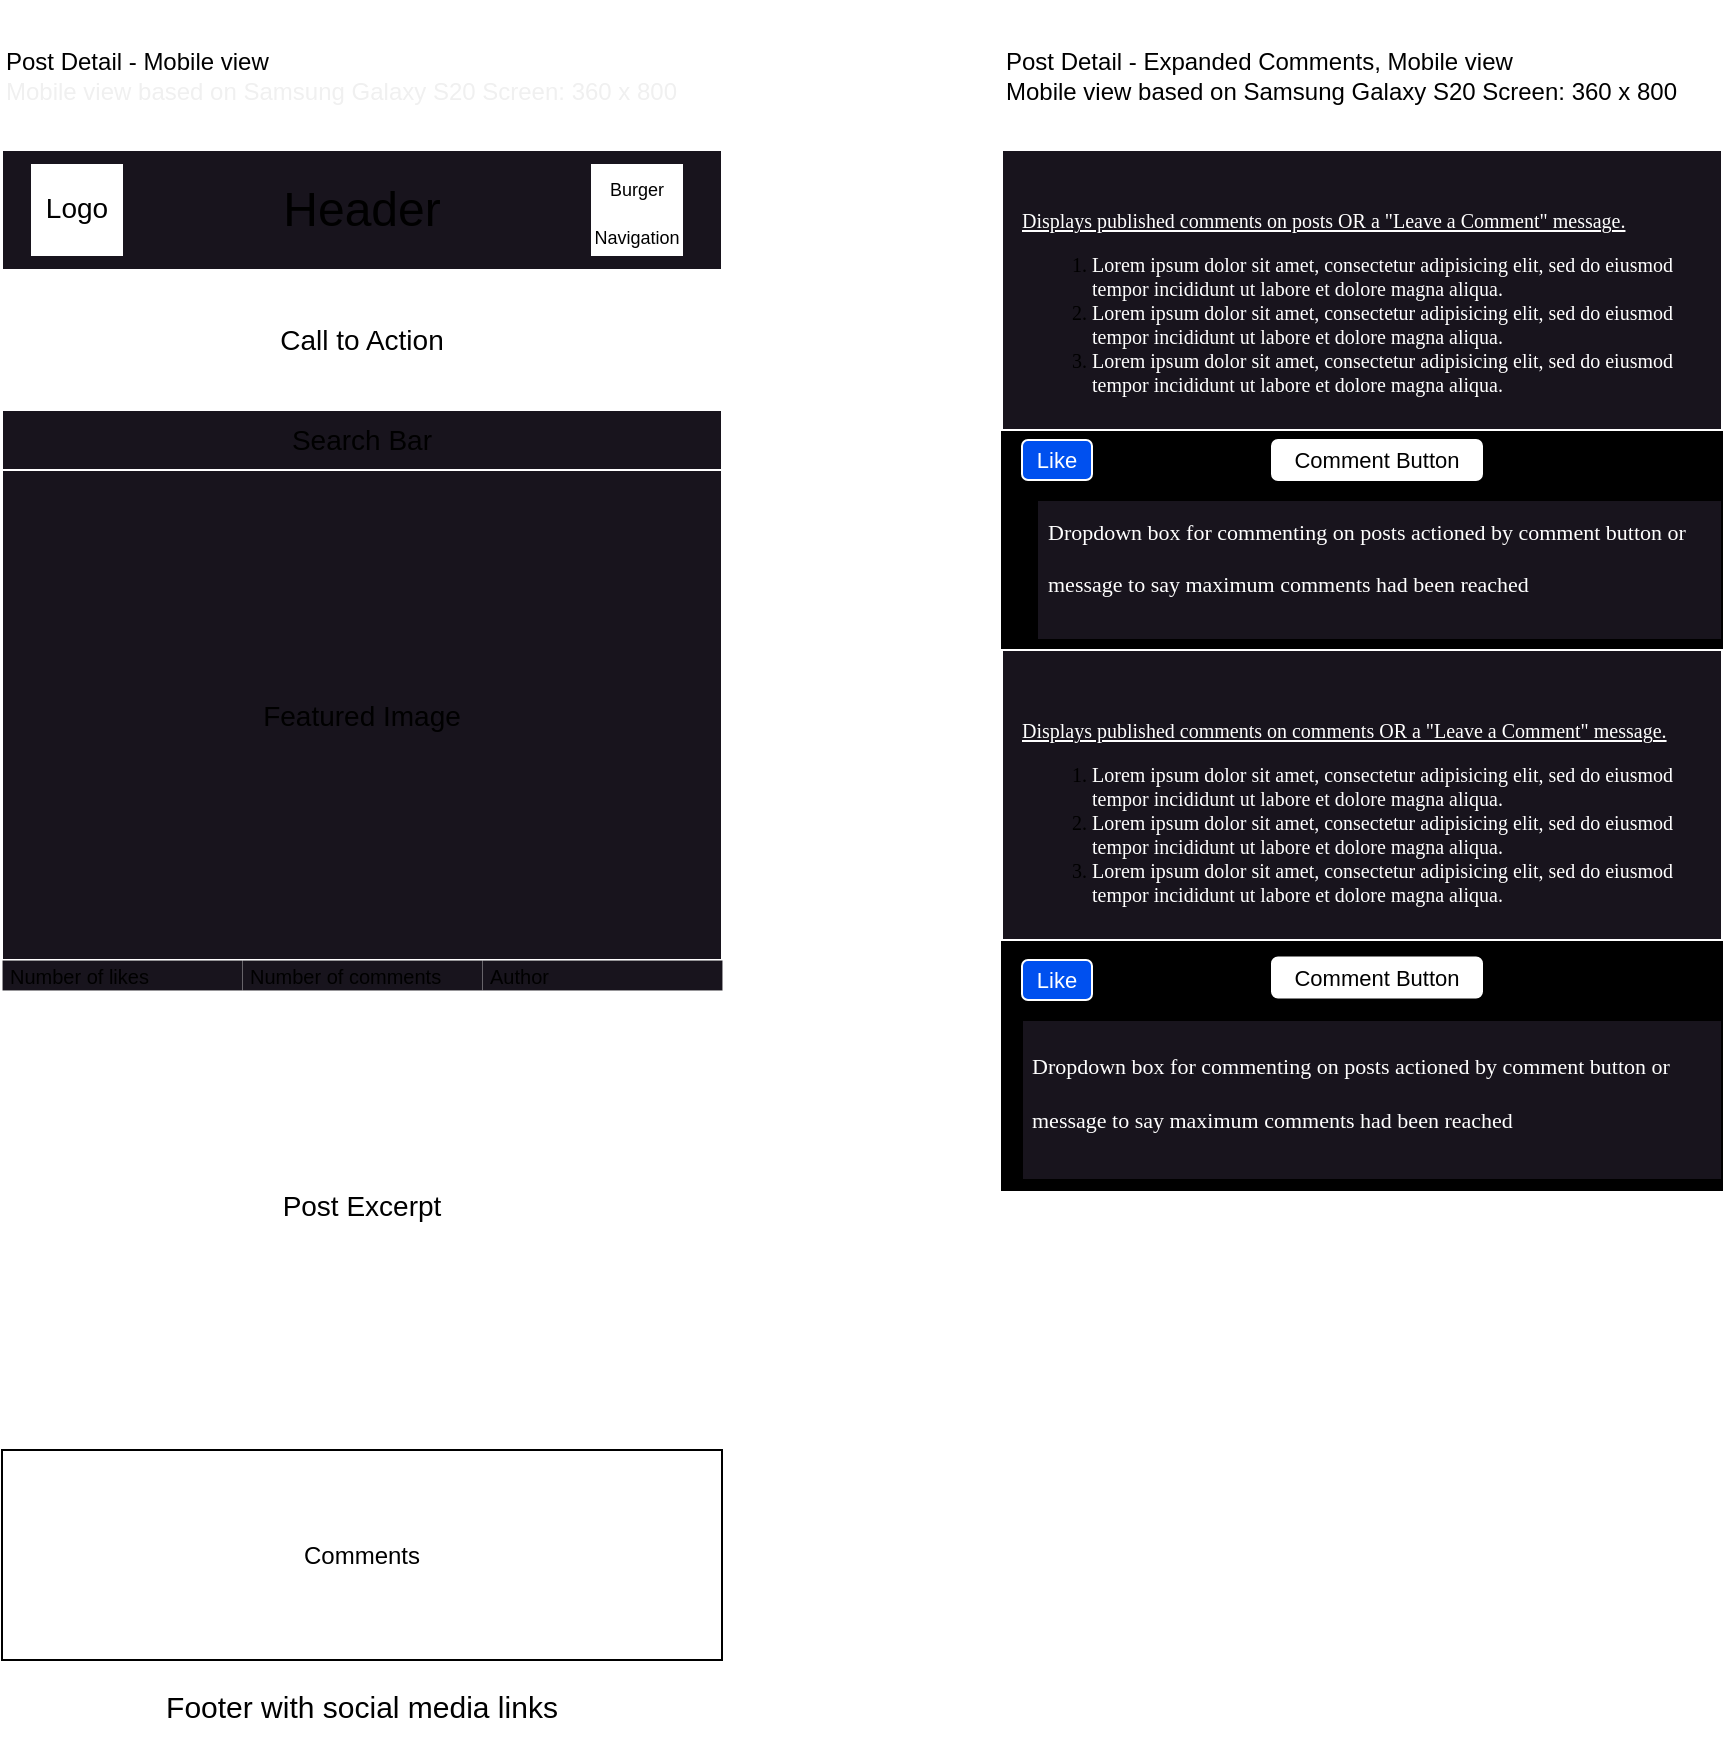 <mxfile>
    <diagram id="5pHp6l1Uz-cJNWnu8SsC" name="Page-1">
        <mxGraphModel dx="1971" dy="588" grid="1" gridSize="5" guides="1" tooltips="1" connect="1" arrows="1" fold="1" page="1" pageScale="1" pageWidth="1169" pageHeight="827" math="0" shadow="0">
            <root>
                <mxCell id="0"/>
                <mxCell id="1" parent="0"/>
                <mxCell id="16" value="" style="rounded=0;whiteSpace=wrap;html=1;verticalAlign=bottom;movable=1;resizable=1;rotatable=1;deletable=1;editable=1;connectable=1;fillColor=#000000;strokeColor=#FFFFFF;" parent="1" vertex="1">
                    <mxGeometry x="-1100" y="80" width="360" height="800" as="geometry"/>
                </mxCell>
                <mxCell id="17" value="Call to Action" style="rounded=0;whiteSpace=wrap;html=1;fontSize=14;movable=1;resizable=1;rotatable=1;deletable=1;editable=1;connectable=1;strokeColor=#FFFFFF;" parent="1" vertex="1">
                    <mxGeometry x="-1100" y="140" width="360" height="70" as="geometry"/>
                </mxCell>
                <mxCell id="18" value="&lt;font style=&quot;font-size: 15px;&quot;&gt;Footer with social media links&lt;/font&gt;" style="rounded=0;whiteSpace=wrap;html=1;fontSize=15;movable=1;resizable=1;rotatable=1;deletable=1;editable=1;connectable=1;strokeColor=#FFFFFF;" parent="1" vertex="1">
                    <mxGeometry x="-1100" y="835" width="360" height="45" as="geometry"/>
                </mxCell>
                <mxCell id="19" value="Header" style="rounded=0;whiteSpace=wrap;html=1;fontSize=24;fillColor=#18141D;movable=1;resizable=1;rotatable=1;deletable=1;editable=1;connectable=1;strokeColor=#FFFFFF;flipV=1;" parent="1" vertex="1">
                    <mxGeometry x="-1100" y="80" width="360" height="60" as="geometry"/>
                </mxCell>
                <mxCell id="20" value="&lt;font style=&quot;font-size: 9px;&quot;&gt;Burger Navigation&lt;/font&gt;" style="whiteSpace=wrap;html=1;aspect=fixed;fontSize=20;verticalAlign=bottom;gradientColor=none;fillColor=default;strokeWidth=1;horizontal=1;labelPosition=center;verticalLabelPosition=middle;align=center;movable=1;resizable=1;rotatable=1;deletable=1;editable=1;connectable=1;fontFamily=Helvetica;strokeColor=#FFFFFF;spacing=1;flipV=1;" parent="1" vertex="1">
                    <mxGeometry x="-805" y="87.5" width="45" height="45" as="geometry"/>
                </mxCell>
                <mxCell id="21" value="&lt;font style=&quot;font-size: 14px;&quot;&gt;Logo&lt;/font&gt;" style="whiteSpace=wrap;html=1;aspect=fixed;fontSize=24;verticalAlign=bottom;gradientColor=none;fillColor=default;strokeWidth=1;horizontal=1;labelPosition=center;verticalLabelPosition=middle;align=center;movable=1;resizable=1;rotatable=1;deletable=1;editable=1;connectable=1;strokeColor=#FFFFFF;spacing=12;flipV=1;" parent="1" vertex="1">
                    <mxGeometry x="-1085" y="87.5" width="45" height="45" as="geometry"/>
                </mxCell>
                <mxCell id="22" value="&lt;font style=&quot;font-size: 14px;&quot;&gt;Post Excerpt&lt;/font&gt;" style="rounded=0;whiteSpace=wrap;html=1;strokeColor=#FFFFFF;fontFamily=Helvetica;fontSize=11;fontColor=default;fillColor=default;movable=1;resizable=1;rotatable=1;deletable=1;editable=1;connectable=1;" parent="1" vertex="1">
                    <mxGeometry x="-1100" y="485" width="360" height="245" as="geometry"/>
                </mxCell>
                <mxCell id="25" value="&lt;font style=&quot;font-size: 14px;&quot;&gt;Featured Image&lt;/font&gt;" style="rounded=0;whiteSpace=wrap;html=1;fillColor=#18141D;strokeColor=#FFFFFF;movable=1;resizable=1;rotatable=1;deletable=1;editable=1;connectable=1;" parent="1" vertex="1">
                    <mxGeometry x="-1100" y="240" width="360" height="245" as="geometry"/>
                </mxCell>
                <mxCell id="26" value="Author" style="rounded=0;whiteSpace=wrap;html=1;strokeColor=#FFFFFF;strokeWidth=0;fontSize=10;fillColor=#18141D;align=left;spacingLeft=2;verticalAlign=middle;movable=1;resizable=1;rotatable=1;deletable=1;editable=1;connectable=1;" parent="1" vertex="1">
                    <mxGeometry x="-860" y="485" width="120" height="15" as="geometry"/>
                </mxCell>
                <mxCell id="27" value="Number of likes" style="rounded=0;whiteSpace=wrap;html=1;strokeColor=#FFFFFF;strokeWidth=0;fontSize=10;fillColor=#18141D;align=left;spacingLeft=2;verticalAlign=middle;movable=1;resizable=1;rotatable=1;deletable=1;editable=1;connectable=1;" parent="1" vertex="1">
                    <mxGeometry x="-1100" y="485" width="120" height="15" as="geometry"/>
                </mxCell>
                <mxCell id="28" value="Number of comments" style="rounded=0;whiteSpace=wrap;html=1;strokeColor=#FFFFFF;strokeWidth=0;fontSize=10;fillColor=#18141D;align=left;spacingLeft=2;verticalAlign=middle;movable=1;resizable=1;rotatable=1;deletable=1;editable=1;connectable=1;" parent="1" vertex="1">
                    <mxGeometry x="-980" y="485" width="120" height="15" as="geometry"/>
                </mxCell>
                <mxCell id="29" value="&lt;font style=&quot;font-size: 14px;&quot;&gt;Search Bar&lt;/font&gt;" style="rounded=0;whiteSpace=wrap;html=1;strokeColor=#FFFFFF;fontSize=9;fillColor=#18141D;movable=1;resizable=1;rotatable=1;deletable=1;editable=1;connectable=1;" parent="1" vertex="1">
                    <mxGeometry x="-1100" y="210" width="360" height="30" as="geometry"/>
                </mxCell>
                <mxCell id="32" value="Comments" style="rounded=0;whiteSpace=wrap;html=1;movable=1;resizable=1;rotatable=1;deletable=1;editable=1;connectable=1;" parent="1" vertex="1">
                    <mxGeometry x="-1100" y="730" width="360" height="105" as="geometry"/>
                </mxCell>
                <mxCell id="34" value="" style="rounded=0;whiteSpace=wrap;html=1;fillColor=#000000;fontSize=15;movable=1;resizable=1;rotatable=1;deletable=1;editable=1;connectable=1;strokeWidth=1;" parent="1" vertex="1">
                    <mxGeometry x="-600" y="80" width="360" height="520" as="geometry"/>
                </mxCell>
                <mxCell id="50" value="&lt;div style=&quot;font-size: 10px;&quot;&gt;&lt;font color=&quot;#ffffff&quot; style=&quot;font-size: 10px;&quot;&gt;&amp;nbsp; &lt;u style=&quot;&quot;&gt;Displays published comments on posts OR a &quot;Leave a Comment&quot; message.&lt;/u&gt;&lt;/font&gt;&lt;/div&gt;&lt;p style=&quot;font-size: 10px;&quot;&gt;&lt;/p&gt;&lt;ol style=&quot;font-size: 10px;&quot;&gt;&lt;li style=&quot;&quot;&gt;&lt;font color=&quot;#ffffff&quot; style=&quot;font-size: 10px;&quot;&gt;Lorem ipsum dolor sit amet, consectetur adipisicing elit, sed do eiusmod tempor incididunt ut labore et dolore magna aliqua.&lt;/font&gt;&lt;/li&gt;&lt;li style=&quot;&quot;&gt;&lt;font style=&quot;font-size: 10px;&quot; color=&quot;#ffffff&quot;&gt;Lorem ipsum dolor sit amet, consectetur adipisicing elit, sed do eiusmod tempor incididunt ut labore et dolore magna aliqua.&lt;/font&gt;&lt;/li&gt;&lt;li style=&quot;&quot;&gt;&lt;font style=&quot;font-size: 10px;&quot; color=&quot;#ffffff&quot;&gt;Lorem ipsum dolor sit amet, consectetur adipisicing elit, sed do eiusmod tempor incididunt ut labore et dolore magna aliqua.&lt;/font&gt;&lt;/li&gt;&lt;/ol&gt;&lt;p style=&quot;font-size: 11px;&quot;&gt;&lt;/p&gt;" style="text;html=1;strokeColor=#FFFFFF;fillColor=#18141D;spacing=5;spacingTop=-20;whiteSpace=wrap;overflow=hidden;rounded=0;strokeWidth=1;fontSize=11;verticalAlign=bottom;fontFamily=Comic Sans MS;movable=1;resizable=1;rotatable=1;deletable=1;editable=1;connectable=1;" parent="1" vertex="1">
                    <mxGeometry x="-600" y="80" width="360" height="140" as="geometry"/>
                </mxCell>
                <mxCell id="51" value="&lt;font style=&quot;font-size: 11px;&quot;&gt;Like&lt;/font&gt;" style="rounded=1;whiteSpace=wrap;html=1;strokeColor=#FFFFFF;strokeWidth=1;fontSize=11;fillColor=#0050ef;fontColor=#ffffff;verticalAlign=middle;movable=1;resizable=1;rotatable=1;deletable=1;editable=1;connectable=1;" parent="1" vertex="1">
                    <mxGeometry x="-590" y="225" width="35" height="20" as="geometry"/>
                </mxCell>
                <mxCell id="52" value="&lt;font style=&quot;font-size: 9px;&quot;&gt;Likes Count&lt;/font&gt;" style="text;html=1;strokeColor=none;fillColor=none;align=center;verticalAlign=middle;whiteSpace=wrap;rounded=0;strokeWidth=1;fontSize=15;movable=1;resizable=1;rotatable=1;deletable=1;editable=1;connectable=1;" parent="1" vertex="1">
                    <mxGeometry x="-540" y="225" width="55" height="22.5" as="geometry"/>
                </mxCell>
                <mxCell id="53" value="Comment Button" style="rounded=1;whiteSpace=wrap;html=1;strokeColor=#FFFFFF;strokeWidth=1;fontSize=11;movable=1;resizable=1;rotatable=1;deletable=1;editable=1;connectable=1;" parent="1" vertex="1">
                    <mxGeometry x="-465" y="225" width="105" height="20" as="geometry"/>
                </mxCell>
                <mxCell id="56" value="&lt;div style=&quot;font-size: 10px;&quot;&gt;&lt;font color=&quot;#ffffff&quot; style=&quot;font-size: 10px;&quot;&gt;&amp;nbsp; &lt;u style=&quot;&quot;&gt;Displays published comments on comments OR a &quot;Leave a Comment&quot; message.&lt;/u&gt;&lt;/font&gt;&lt;/div&gt;&lt;p style=&quot;font-size: 10px;&quot;&gt;&lt;/p&gt;&lt;ol style=&quot;font-size: 10px;&quot;&gt;&lt;li style=&quot;&quot;&gt;&lt;font color=&quot;#ffffff&quot; style=&quot;font-size: 10px;&quot;&gt;Lorem ipsum dolor sit amet, consectetur adipisicing elit, sed do eiusmod tempor incididunt ut labore et dolore magna aliqua.&lt;/font&gt;&lt;/li&gt;&lt;li style=&quot;&quot;&gt;&lt;font style=&quot;font-size: 10px;&quot; color=&quot;#ffffff&quot;&gt;Lorem ipsum dolor sit amet, consectetur adipisicing elit, sed do eiusmod tempor incididunt ut labore et dolore magna aliqua.&lt;/font&gt;&lt;/li&gt;&lt;li style=&quot;&quot;&gt;&lt;font style=&quot;font-size: 10px;&quot; color=&quot;#ffffff&quot;&gt;Lorem ipsum dolor sit amet, consectetur adipisicing elit, sed do eiusmod tempor incididunt ut labore et dolore magna aliqua.&lt;/font&gt;&lt;/li&gt;&lt;/ol&gt;&lt;p style=&quot;font-size: 11px;&quot;&gt;&lt;/p&gt;" style="text;html=1;strokeColor=#FFFFFF;fillColor=#18141D;spacing=5;spacingTop=-20;whiteSpace=wrap;overflow=hidden;rounded=0;strokeWidth=1;fontSize=11;verticalAlign=bottom;fontFamily=Comic Sans MS;movable=1;resizable=1;rotatable=1;deletable=1;editable=1;connectable=1;" parent="1" vertex="1">
                    <mxGeometry x="-600" y="330" width="360" height="145" as="geometry"/>
                </mxCell>
                <mxCell id="57" value="&lt;h1&gt;&lt;span style=&quot;color: rgb(255, 255, 255); font-family: &amp;quot;Comic Sans MS&amp;quot;; font-size: 11px; font-weight: 400;&quot;&gt;Dropdown box for commenting on posts actioned by comment button or message to say maximum comments had been reached&lt;/span&gt;&lt;br&gt;&lt;/h1&gt;" style="text;html=1;strokeColor=default;fillColor=#18141D;spacing=5;spacingTop=-20;whiteSpace=wrap;overflow=hidden;rounded=0;fontSize=11;verticalAlign=bottom;strokeWidth=1;movable=1;resizable=1;rotatable=1;deletable=1;editable=1;connectable=1;" parent="1" vertex="1">
                    <mxGeometry x="-582.5" y="255" width="342.5" height="70" as="geometry"/>
                </mxCell>
                <mxCell id="58" value="&lt;font style=&quot;font-size: 11px;&quot;&gt;Like&lt;/font&gt;" style="rounded=1;whiteSpace=wrap;html=1;strokeColor=#FFFFFF;strokeWidth=1;fontSize=11;fillColor=#0050ef;fontColor=#ffffff;verticalAlign=middle;movable=1;resizable=1;rotatable=1;deletable=1;editable=1;connectable=1;" parent="1" vertex="1">
                    <mxGeometry x="-590" y="485" width="35" height="20" as="geometry"/>
                </mxCell>
                <mxCell id="59" value="&lt;font style=&quot;font-size: 9px;&quot;&gt;Likes Count&lt;/font&gt;" style="text;html=1;strokeColor=none;fillColor=none;align=center;verticalAlign=middle;whiteSpace=wrap;rounded=0;strokeWidth=1;fontSize=15;movable=1;resizable=1;rotatable=1;deletable=1;editable=1;connectable=1;" parent="1" vertex="1">
                    <mxGeometry x="-544.5" y="483.75" width="65" height="22.5" as="geometry"/>
                </mxCell>
                <mxCell id="60" value="Comment Button" style="rounded=1;whiteSpace=wrap;html=1;strokeColor=#FFFFFF;strokeWidth=1;fontSize=11;movable=1;resizable=1;rotatable=1;deletable=1;editable=1;connectable=1;" parent="1" vertex="1">
                    <mxGeometry x="-465" y="483.75" width="105" height="20" as="geometry"/>
                </mxCell>
                <mxCell id="62" value="&lt;h1&gt;&lt;span style=&quot;color: rgb(255, 255, 255); font-family: &amp;quot;Comic Sans MS&amp;quot;; font-size: 11px; font-weight: 400;&quot;&gt;Dropdown box for commenting on posts actioned by comment button or message to say maximum comments had been reached&lt;/span&gt;&lt;br&gt;&lt;/h1&gt;" style="text;html=1;strokeColor=default;fillColor=#18141D;spacing=5;spacingTop=-20;whiteSpace=wrap;overflow=hidden;rounded=0;fontSize=11;verticalAlign=bottom;strokeWidth=1;movable=1;resizable=1;rotatable=1;deletable=1;editable=1;connectable=1;" parent="1" vertex="1">
                    <mxGeometry x="-590" y="515" width="350" height="80" as="geometry"/>
                </mxCell>
                <mxCell id="63" value="&lt;div style=&quot;&quot;&gt;&lt;br&gt;&lt;/div&gt;&lt;font style=&quot;font-size: 12px;&quot;&gt;&lt;div style=&quot;&quot;&gt;&lt;span style=&quot;&quot;&gt;Post Detail - Mobile view&lt;/span&gt;&lt;/div&gt;&lt;span style=&quot;border-color: rgb(0, 0, 0); color: rgb(240, 240, 240); font-family: Helvetica; font-style: normal; font-variant-ligatures: normal; font-variant-caps: normal; letter-spacing: normal; orphans: 2; text-indent: 0px; text-transform: none; widows: 2; word-spacing: 0px; -webkit-text-stroke-width: 0px; background-color: rgb(42, 37, 47);&quot;&gt;&lt;div style=&quot;&quot;&gt;Mobile view based on Samsung Galaxy S20 Screen: 360 x 800&lt;/div&gt;&lt;/span&gt;&lt;/font&gt;&lt;div style=&quot;&quot;&gt;&lt;br&gt;&lt;/div&gt;" style="text;html=1;align=left;verticalAlign=middle;resizable=1;points=[];autosize=1;strokeColor=none;fillColor=none;fontStyle=0;movable=1;rotatable=1;deletable=1;editable=1;connectable=1;" vertex="1" parent="1">
                    <mxGeometry x="-1100" y="5" width="355" height="75" as="geometry"/>
                </mxCell>
                <mxCell id="64" value="&lt;div style=&quot;font-size: 12px;&quot;&gt;&lt;span style=&quot;font-size: 12px; background-color: initial;&quot;&gt;Post Detail - Expanded Comments, Mobile view&lt;/span&gt;&lt;/div&gt;&lt;span style=&quot;font-size: 12px;&quot;&gt;Mobile view based on Samsung Galaxy S20 Screen: 360 x 800&lt;/span&gt;" style="text;html=1;align=left;verticalAlign=middle;resizable=1;points=[];autosize=1;strokeColor=none;fillColor=none;fontSize=12;fontStyle=0;movable=1;rotatable=1;deletable=1;editable=1;connectable=1;" vertex="1" parent="1">
                    <mxGeometry x="-600" y="5" width="355" height="75" as="geometry"/>
                </mxCell>
            </root>
        </mxGraphModel>
    </diagram>
</mxfile>